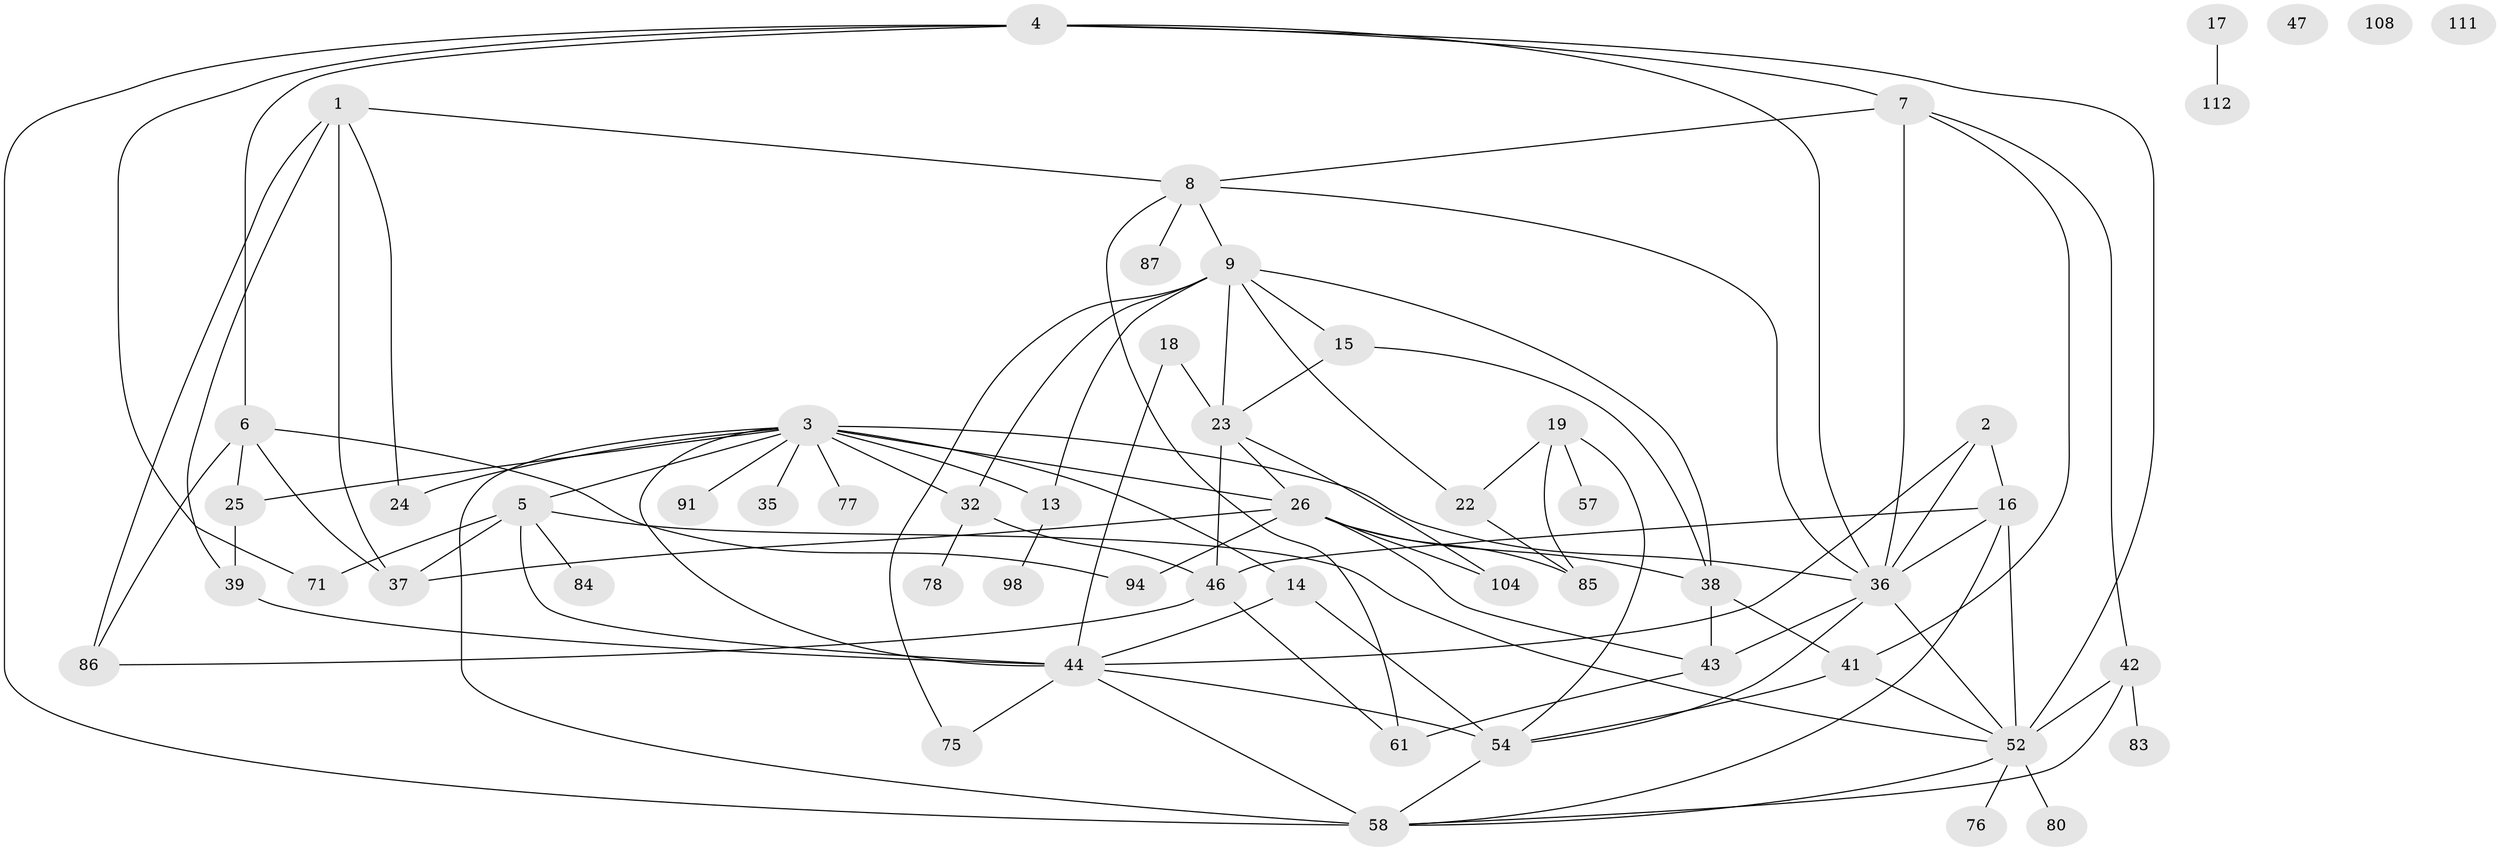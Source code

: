 // original degree distribution, {3: 0.19642857142857142, 4: 0.20535714285714285, 5: 0.08035714285714286, 2: 0.21428571428571427, 6: 0.05357142857142857, 1: 0.19642857142857142, 0: 0.026785714285714284, 7: 0.026785714285714284}
// Generated by graph-tools (version 1.1) at 2025/13/03/09/25 04:13:13]
// undirected, 56 vertices, 101 edges
graph export_dot {
graph [start="1"]
  node [color=gray90,style=filled];
  1 [super="+11+21"];
  2 [super="+110+97+12"];
  3 [super="+56+88+63"];
  4 [super="+33+10"];
  5 [super="+49"];
  6 [super="+27"];
  7 [super="+59"];
  8 [super="+64+20"];
  9 [super="+74+109"];
  13;
  14 [super="+51"];
  15;
  16 [super="+89+40"];
  17 [super="+29"];
  18 [super="+34"];
  19 [super="+48"];
  22 [super="+55"];
  23 [super="+31+28"];
  24 [super="+70"];
  25 [super="+30"];
  26 [super="+53"];
  32 [super="+103"];
  35 [super="+50"];
  36 [super="+60"];
  37;
  38 [super="+105+92"];
  39 [super="+90"];
  41;
  42;
  43 [super="+73"];
  44 [super="+100+93"];
  46 [super="+69"];
  47;
  52 [super="+62+79"];
  54 [super="+101"];
  57;
  58 [super="+81"];
  61 [super="+82"];
  71;
  75;
  76;
  77;
  78;
  80;
  83;
  84;
  85;
  86 [super="+106"];
  87;
  91;
  94;
  98;
  104;
  108;
  111;
  112;
  1 -- 24;
  1 -- 37;
  1 -- 8;
  1 -- 86;
  1 -- 39;
  2 -- 44;
  2 -- 36;
  2 -- 16 [weight=2];
  3 -- 5;
  3 -- 77;
  3 -- 13;
  3 -- 26 [weight=2];
  3 -- 25;
  3 -- 14;
  3 -- 32;
  3 -- 35;
  3 -- 36;
  3 -- 24;
  3 -- 91;
  3 -- 44;
  3 -- 58;
  4 -- 71;
  4 -- 7;
  4 -- 52;
  4 -- 6;
  4 -- 58;
  4 -- 36;
  5 -- 37;
  5 -- 52;
  5 -- 71;
  5 -- 84;
  5 -- 44;
  6 -- 25;
  6 -- 37;
  6 -- 94;
  6 -- 86;
  7 -- 41;
  7 -- 36;
  7 -- 8;
  7 -- 42;
  8 -- 36;
  8 -- 9;
  8 -- 87;
  8 -- 61;
  9 -- 75;
  9 -- 38;
  9 -- 23;
  9 -- 13;
  9 -- 22;
  9 -- 15;
  9 -- 32;
  13 -- 98;
  14 -- 54;
  14 -- 44;
  15 -- 38;
  15 -- 23;
  16 -- 52;
  16 -- 58;
  16 -- 46 [weight=2];
  16 -- 36;
  17 -- 112;
  18 -- 44 [weight=2];
  18 -- 23;
  19 -- 22;
  19 -- 54;
  19 -- 57;
  19 -- 85;
  22 -- 85;
  23 -- 104;
  23 -- 26;
  23 -- 46 [weight=2];
  25 -- 39;
  26 -- 94;
  26 -- 104;
  26 -- 37;
  26 -- 38;
  26 -- 85;
  26 -- 43;
  32 -- 78;
  32 -- 46;
  36 -- 52 [weight=2];
  36 -- 54;
  36 -- 43;
  38 -- 41;
  38 -- 43 [weight=2];
  39 -- 44;
  41 -- 54;
  41 -- 52;
  42 -- 83;
  42 -- 52;
  42 -- 58;
  43 -- 61;
  44 -- 54;
  44 -- 75;
  44 -- 58 [weight=2];
  46 -- 61;
  46 -- 86;
  52 -- 76;
  52 -- 80;
  52 -- 58;
  54 -- 58;
}
